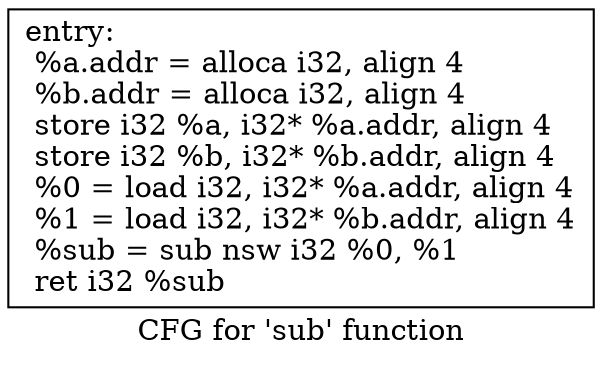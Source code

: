 digraph "CFG for 'sub' function" {
	label="CFG for 'sub' function";

	Node0x8a6010 [shape=record,label="{entry:\l  %a.addr = alloca i32, align 4\l  %b.addr = alloca i32, align 4\l  store i32 %a, i32* %a.addr, align 4\l  store i32 %b, i32* %b.addr, align 4\l  %0 = load i32, i32* %a.addr, align 4\l  %1 = load i32, i32* %b.addr, align 4\l  %sub = sub nsw i32 %0, %1\l  ret i32 %sub\l}"];
}
